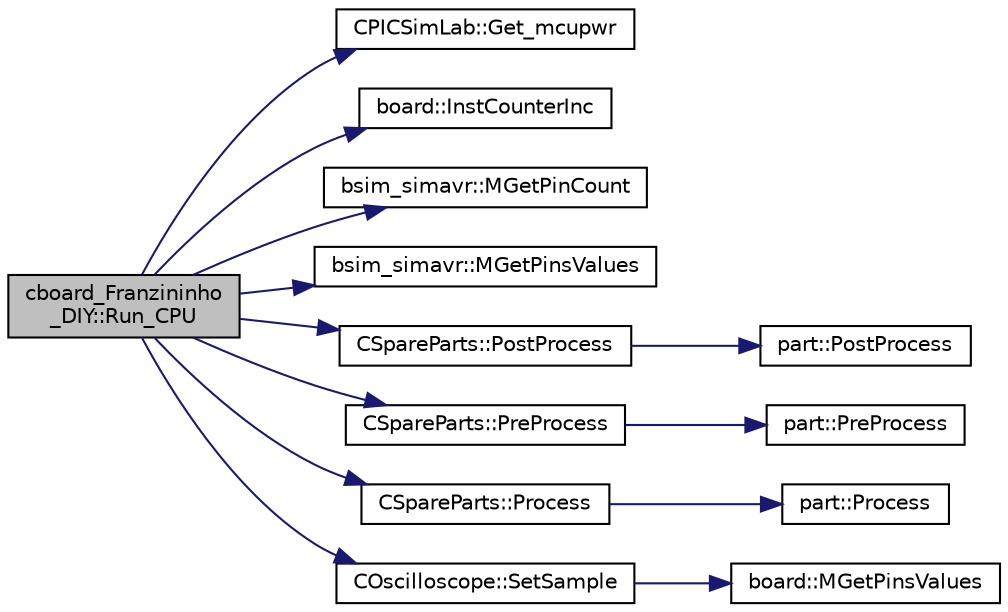 digraph "cboard_Franzininho_DIY::Run_CPU"
{
 // LATEX_PDF_SIZE
  edge [fontname="Helvetica",fontsize="10",labelfontname="Helvetica",labelfontsize="10"];
  node [fontname="Helvetica",fontsize="10",shape=record];
  rankdir="LR";
  Node1 [label="cboard_Franzininho\l_DIY::Run_CPU",height=0.2,width=0.4,color="black", fillcolor="grey75", style="filled", fontcolor="black",tooltip="Paralle thread called ever 100ms to run cpu code."];
  Node1 -> Node2 [color="midnightblue",fontsize="10",style="solid",fontname="Helvetica"];
  Node2 [label="CPICSimLab::Get_mcupwr",height=0.2,width=0.4,color="black", fillcolor="white", style="filled",URL="$class_c_p_i_c_sim_lab.html#aac9970694b88fb7fae9f99fb3d3a5403",tooltip="Return actual power status of microcontroller ON/OFF."];
  Node1 -> Node3 [color="midnightblue",fontsize="10",style="solid",fontname="Helvetica"];
  Node3 [label="board::InstCounterInc",height=0.2,width=0.4,color="black", fillcolor="white", style="filled",URL="$classboard.html#a4baf2e6e854e2c46eac9104b82ed4d66",tooltip="Increment the Intructions Counter."];
  Node1 -> Node4 [color="midnightblue",fontsize="10",style="solid",fontname="Helvetica"];
  Node4 [label="bsim_simavr::MGetPinCount",height=0.2,width=0.4,color="black", fillcolor="white", style="filled",URL="$classbsim__simavr.html#a90300fa31a3d35a069161744e0f55ec7",tooltip="board microcontroller pin count"];
  Node1 -> Node5 [color="midnightblue",fontsize="10",style="solid",fontname="Helvetica"];
  Node5 [label="bsim_simavr::MGetPinsValues",height=0.2,width=0.4,color="black", fillcolor="white", style="filled",URL="$classbsim__simavr.html#a39ac31f0749b87fa0475b9195eedbf18",tooltip="board microcontroller get all pins list struct"];
  Node1 -> Node6 [color="midnightblue",fontsize="10",style="solid",fontname="Helvetica"];
  Node6 [label="CSpareParts::PostProcess",height=0.2,width=0.4,color="black", fillcolor="white", style="filled",URL="$class_c_spare_parts.html#adf2184d88f05dfb8d880c2c08473d0b8",tooltip="Execute the post process code of spare parts one time per 100ms."];
  Node6 -> Node7 [color="midnightblue",fontsize="10",style="solid",fontname="Helvetica"];
  Node7 [label="part::PostProcess",height=0.2,width=0.4,color="black", fillcolor="white", style="filled",URL="$classpart.html#a408fcb3683c2ab3609e0b4ec6c1efbb4",tooltip="Called every end of CPU process."];
  Node1 -> Node8 [color="midnightblue",fontsize="10",style="solid",fontname="Helvetica"];
  Node8 [label="CSpareParts::PreProcess",height=0.2,width=0.4,color="black", fillcolor="white", style="filled",URL="$class_c_spare_parts.html#aeb04eb62a248ea4f07e83d8752baf96f",tooltip="Execute the pre process code of spare parts one time per 100ms."];
  Node8 -> Node9 [color="midnightblue",fontsize="10",style="solid",fontname="Helvetica"];
  Node9 [label="part::PreProcess",height=0.2,width=0.4,color="black", fillcolor="white", style="filled",URL="$classpart.html#abcfa8e9eec8b57a811f58c59497ea1c9",tooltip="Called every start of CPU process."];
  Node1 -> Node10 [color="midnightblue",fontsize="10",style="solid",fontname="Helvetica"];
  Node10 [label="CSpareParts::Process",height=0.2,width=0.4,color="black", fillcolor="white", style="filled",URL="$class_c_spare_parts.html#a3c9d0706b999f36f96de45530f097724",tooltip="Execute the process code of spare parts N times (where N is the number of steps in 100ms)"];
  Node10 -> Node11 [color="midnightblue",fontsize="10",style="solid",fontname="Helvetica"];
  Node11 [label="part::Process",height=0.2,width=0.4,color="black", fillcolor="white", style="filled",URL="$classpart.html#a1cb9c0ebbfff69a40a60db51334a4ddd",tooltip="Called every CPU step."];
  Node1 -> Node12 [color="midnightblue",fontsize="10",style="solid",fontname="Helvetica"];
  Node12 [label="COscilloscope::SetSample",height=0.2,width=0.4,color="black", fillcolor="white", style="filled",URL="$class_c_oscilloscope.html#a4455bcb15a36ee7a8f2e8a6c2befea9e",tooltip="Sample and update oscilloscope data aquisition."];
  Node12 -> Node13 [color="midnightblue",fontsize="10",style="solid",fontname="Helvetica"];
  Node13 [label="board::MGetPinsValues",height=0.2,width=0.4,color="black", fillcolor="white", style="filled",URL="$classboard.html#a6deb0090899228e1e7f3cb3d8eea35ed",tooltip="board microcontroller get all pins list struct"];
}
